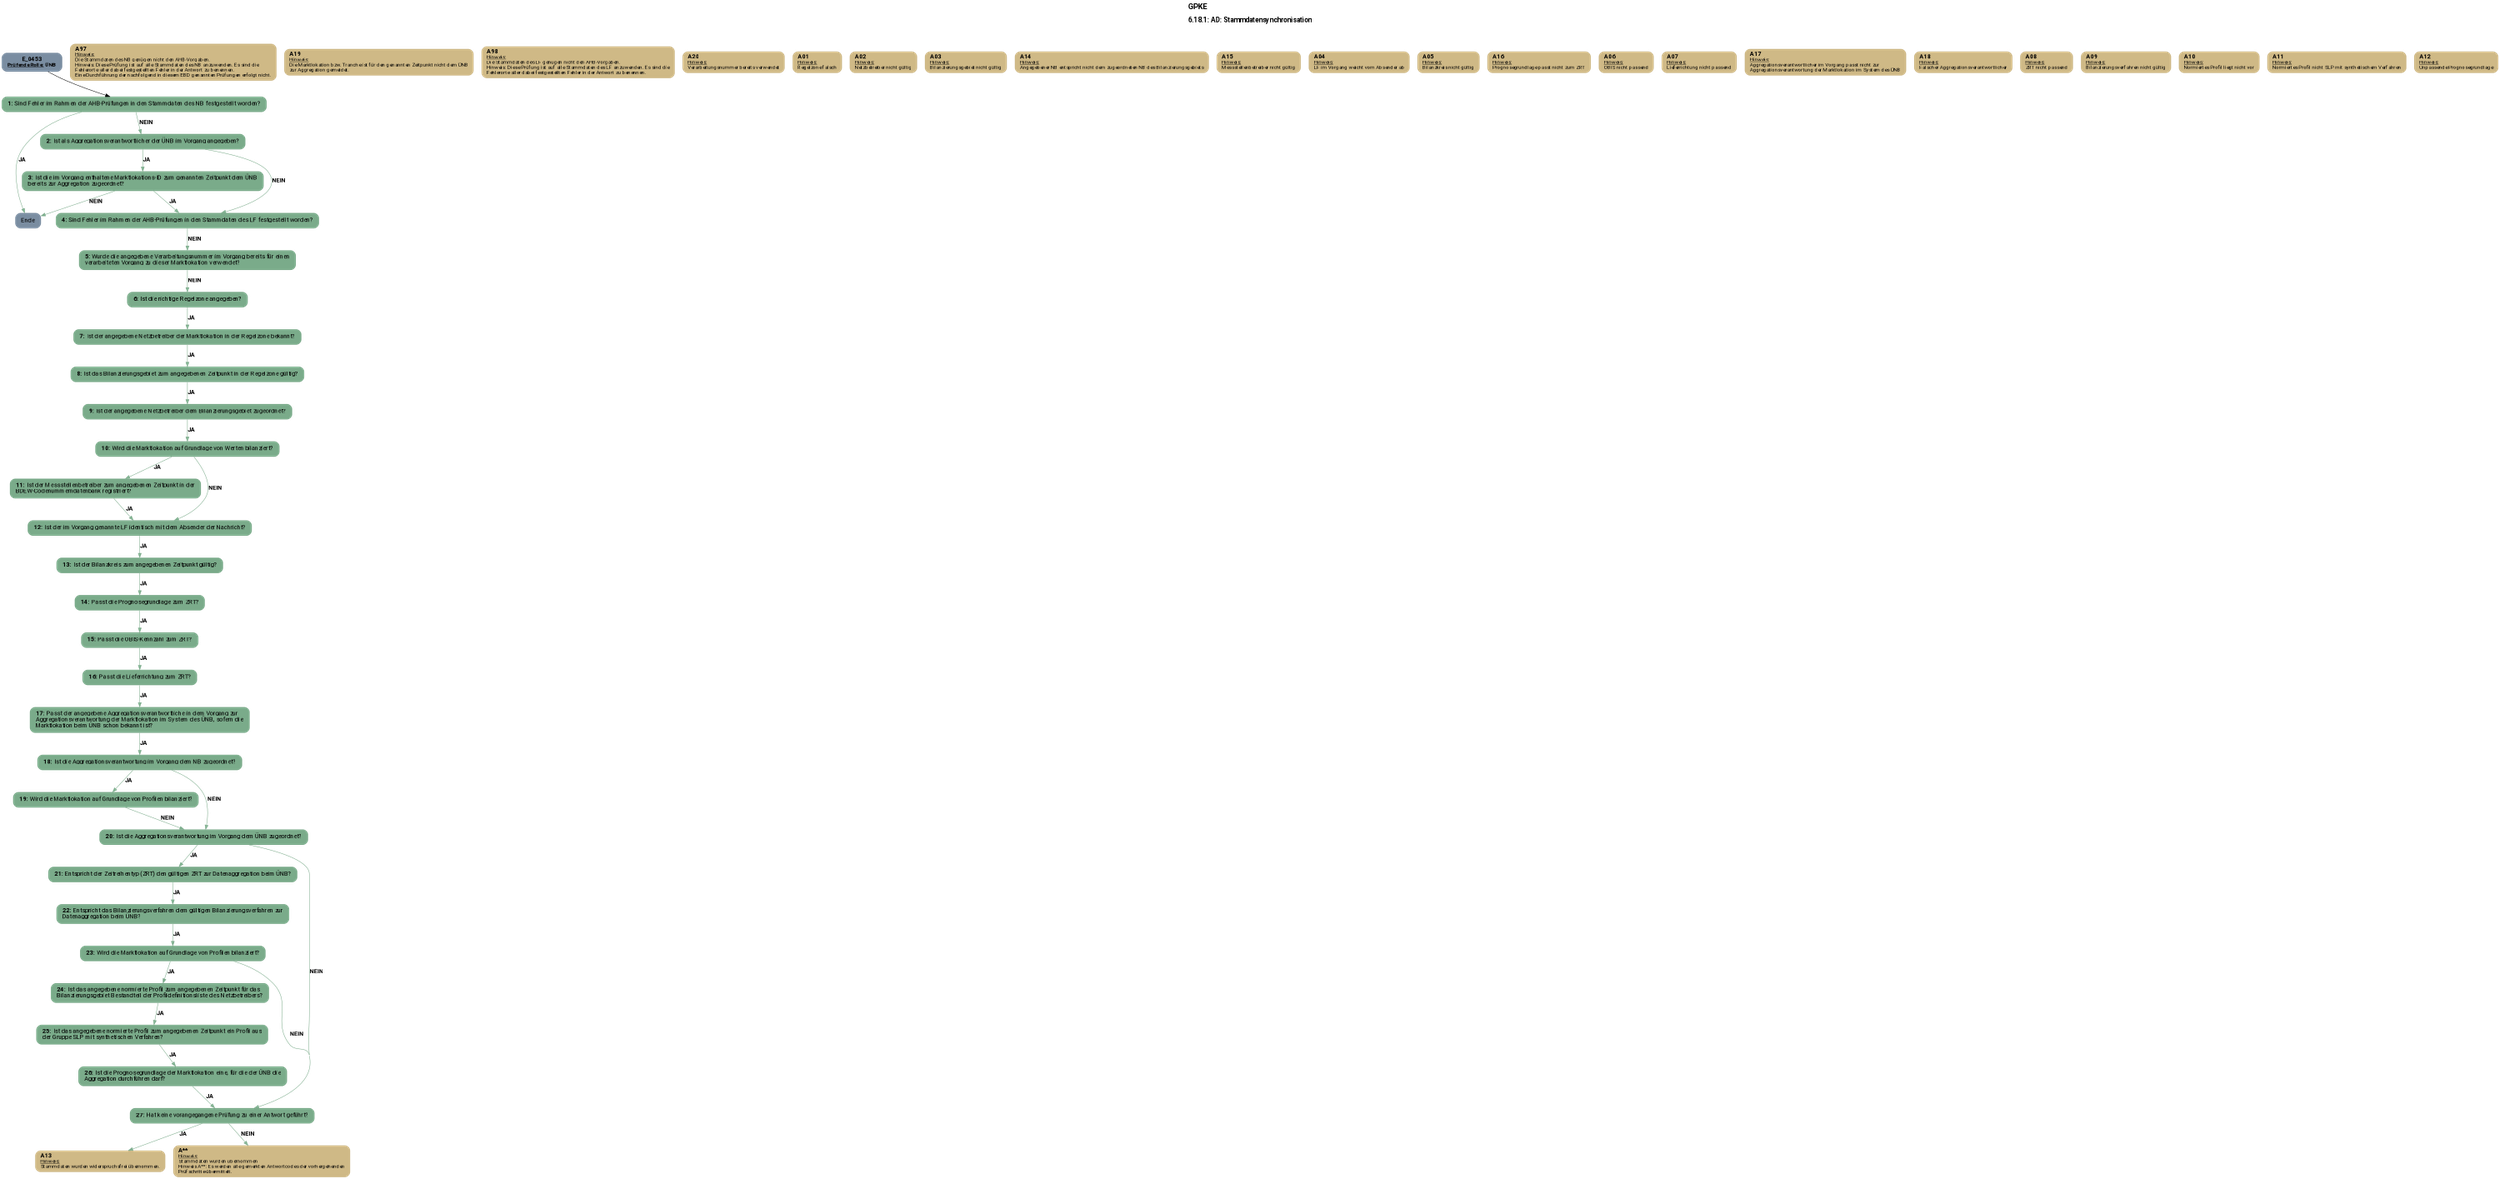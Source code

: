 digraph D {
    labelloc="t";
    label=<<B><FONT POINT-SIZE="18">GPKE</FONT></B><BR align="left"/><BR/><B><FONT POINT-SIZE="16">6.18.1: AD: Stammdatensynchronisation</FONT></B><BR align="left"/><BR/><BR/><BR/>>;
    ratio="compress";
    concentrate=true;
    pack=true;
    rankdir=TB;
    packmode="array";
    size="20,20";
    "Start" [margin="0.2,0.12", shape=box, style="filled,rounded", penwidth=0.0, fillcolor="#7a8da1", label=<<B>E_0453</B><BR align="center"/><FONT point-size="12"><B><U>Prüfende Rolle:</U> ÜNB</B></FONT><BR align="center"/>>, fontname="Roboto, sans-serif"];
    "1" [margin="0.2,0.12", shape=box, style="filled,rounded", penwidth=0.0, fillcolor="#7aab8a", label=<<B>1: </B>Sind Fehler im Rahmen der AHB-Prüfungen in den Stammdaten des NB festgestellt worden?<BR align="left"/>>, fontname="Roboto, sans-serif"];
    "A97" [margin="0.17,0.08", shape=box, style="filled,rounded", penwidth=0.0, fillcolor="#cfb986", label=<<B>A97</B><BR align="left"/><FONT point-size="12"><U>Hinweis:</U><BR align="left"/>Die Stammdaten des NB genügen nicht den AHB-Vorgaben.<BR align="left"/>Hinweis: Diese Prüfung ist auf alle Stammdaten des NB anzuwenden. Es sind die<BR align="left"/>Fehlerorte aller dabei festgestellten Fehler in der Antwort zu benennen.<BR align="left"/>Eine Durchführung der nachfolgend in diesem EBD genannten Prüfungen erfolgt nicht.<BR align="left"/></FONT>>, fontname="Roboto, sans-serif"];
    "Ende" [margin="0.2,0.12", shape=box, style="filled,rounded", penwidth=0.0, fillcolor="#7a8da1", label="Ende", fontname="Roboto, sans-serif"];
    "2" [margin="0.2,0.12", shape=box, style="filled,rounded", penwidth=0.0, fillcolor="#7aab8a", label=<<B>2: </B>Ist als Aggregationsverantwortlicher der ÜNB im Vorgang angegeben?<BR align="left"/>>, fontname="Roboto, sans-serif"];
    "3" [margin="0.2,0.12", shape=box, style="filled,rounded", penwidth=0.0, fillcolor="#7aab8a", label=<<B>3: </B>Ist die im Vorgang enthaltene Marktlokations-ID zum genannten Zeitpunkt dem ÜNB<BR align="left"/>bereits zur Aggregation zugeordnet?<BR align="left"/>>, fontname="Roboto, sans-serif"];
    "A19" [margin="0.17,0.08", shape=box, style="filled,rounded", penwidth=0.0, fillcolor="#cfb986", label=<<B>A19</B><BR align="left"/><FONT point-size="12"><U>Hinweis:</U><BR align="left"/>Die Marktlokation bzw. Tranche ist für den genannten Zeitpunkt nicht dem ÜNB<BR align="left"/>zur Aggregation gemeldet.<BR align="left"/></FONT>>, fontname="Roboto, sans-serif"];
    "4" [margin="0.2,0.12", shape=box, style="filled,rounded", penwidth=0.0, fillcolor="#7aab8a", label=<<B>4: </B>Sind Fehler im Rahmen der AHB-Prüfungen in den Stammdaten des LF festgestellt worden?<BR align="left"/>>, fontname="Roboto, sans-serif"];
    "A98" [margin="0.17,0.08", shape=box, style="filled,rounded", penwidth=0.0, fillcolor="#cfb986", label=<<B>A98</B><BR align="left"/><FONT point-size="12"><U>Hinweis:</U><BR align="left"/>Die Stammdaten des LF genügen nicht den AHB-Vorgaben.<BR align="left"/>Hinweis: Diese Prüfung ist auf alle Stammdaten des LF anzuwenden. Es sind die<BR align="left"/>Fehlerorte aller dabei festgestellten Fehler in der Antwort zu benennen.<BR align="left"/></FONT>>, fontname="Roboto, sans-serif"];
    "5" [margin="0.2,0.12", shape=box, style="filled,rounded", penwidth=0.0, fillcolor="#7aab8a", label=<<B>5: </B>Wurde die angegebene Verarbeitungsnummer im Vorgang bereits für einen<BR align="left"/>verarbeiteten Vorgang zu dieser Marktlokation verwendet?<BR align="left"/>>, fontname="Roboto, sans-serif"];
    "A20" [margin="0.17,0.08", shape=box, style="filled,rounded", penwidth=0.0, fillcolor="#cfb986", label=<<B>A20</B><BR align="left"/><FONT point-size="12"><U>Hinweis:</U><BR align="left"/>Verarbeitungsnummer bereits verwendet<BR align="left"/></FONT>>, fontname="Roboto, sans-serif"];
    "6" [margin="0.2,0.12", shape=box, style="filled,rounded", penwidth=0.0, fillcolor="#7aab8a", label=<<B>6: </B>Ist die richtige Regelzone angegeben?<BR align="left"/>>, fontname="Roboto, sans-serif"];
    "A01" [margin="0.17,0.08", shape=box, style="filled,rounded", penwidth=0.0, fillcolor="#cfb986", label=<<B>A01</B><BR align="left"/><FONT point-size="12"><U>Hinweis:</U><BR align="left"/>Regelzone falsch<BR align="left"/></FONT>>, fontname="Roboto, sans-serif"];
    "7" [margin="0.2,0.12", shape=box, style="filled,rounded", penwidth=0.0, fillcolor="#7aab8a", label=<<B>7: </B>Ist der angegebene Netzbetreiber der Marktlokation in der Regelzone bekannt?<BR align="left"/>>, fontname="Roboto, sans-serif"];
    "A02" [margin="0.17,0.08", shape=box, style="filled,rounded", penwidth=0.0, fillcolor="#cfb986", label=<<B>A02</B><BR align="left"/><FONT point-size="12"><U>Hinweis:</U><BR align="left"/>Netzbetreiber nicht gültig<BR align="left"/></FONT>>, fontname="Roboto, sans-serif"];
    "8" [margin="0.2,0.12", shape=box, style="filled,rounded", penwidth=0.0, fillcolor="#7aab8a", label=<<B>8: </B>Ist das Bilanzierungsgebiet zum angegebenen Zeitpunkt in der Regelzone gültig?<BR align="left"/>>, fontname="Roboto, sans-serif"];
    "A03" [margin="0.17,0.08", shape=box, style="filled,rounded", penwidth=0.0, fillcolor="#cfb986", label=<<B>A03</B><BR align="left"/><FONT point-size="12"><U>Hinweis:</U><BR align="left"/>Bilanzierungsgebiet nicht gültig<BR align="left"/></FONT>>, fontname="Roboto, sans-serif"];
    "9" [margin="0.2,0.12", shape=box, style="filled,rounded", penwidth=0.0, fillcolor="#7aab8a", label=<<B>9: </B>Ist der angegebene Netzbetreiber dem Bilanzierungsgebiet zugeordnet?<BR align="left"/>>, fontname="Roboto, sans-serif"];
    "A14" [margin="0.17,0.08", shape=box, style="filled,rounded", penwidth=0.0, fillcolor="#cfb986", label=<<B>A14</B><BR align="left"/><FONT point-size="12"><U>Hinweis:</U><BR align="left"/>Angegebener NB entspricht nicht dem zugeordneten NB des Bilanzierungsgebiets<BR align="left"/></FONT>>, fontname="Roboto, sans-serif"];
    "10" [margin="0.2,0.12", shape=box, style="filled,rounded", penwidth=0.0, fillcolor="#7aab8a", label=<<B>10: </B>Wird die Marktlokation auf Grundlage von Werten bilanziert?<BR align="left"/>>, fontname="Roboto, sans-serif"];
    "11" [margin="0.2,0.12", shape=box, style="filled,rounded", penwidth=0.0, fillcolor="#7aab8a", label=<<B>11: </B>Ist der Messstellenbetreiber zum angegebenen Zeitpunkt in der<BR align="left"/>BDEW-Codenummerndatenbank registriert?<BR align="left"/>>, fontname="Roboto, sans-serif"];
    "A15" [margin="0.17,0.08", shape=box, style="filled,rounded", penwidth=0.0, fillcolor="#cfb986", label=<<B>A15</B><BR align="left"/><FONT point-size="12"><U>Hinweis:</U><BR align="left"/>Messstellenbetreiber nicht gültig<BR align="left"/></FONT>>, fontname="Roboto, sans-serif"];
    "12" [margin="0.2,0.12", shape=box, style="filled,rounded", penwidth=0.0, fillcolor="#7aab8a", label=<<B>12: </B>Ist der im Vorgang genannte LF identisch mit dem Absender der Nachricht?<BR align="left"/>>, fontname="Roboto, sans-serif"];
    "A04" [margin="0.17,0.08", shape=box, style="filled,rounded", penwidth=0.0, fillcolor="#cfb986", label=<<B>A04</B><BR align="left"/><FONT point-size="12"><U>Hinweis:</U><BR align="left"/>LF im Vorgang weicht vom Absender ab<BR align="left"/></FONT>>, fontname="Roboto, sans-serif"];
    "13" [margin="0.2,0.12", shape=box, style="filled,rounded", penwidth=0.0, fillcolor="#7aab8a", label=<<B>13: </B>Ist der Bilanzkreis zum angegebenen Zeitpunkt gültig?<BR align="left"/>>, fontname="Roboto, sans-serif"];
    "A05" [margin="0.17,0.08", shape=box, style="filled,rounded", penwidth=0.0, fillcolor="#cfb986", label=<<B>A05</B><BR align="left"/><FONT point-size="12"><U>Hinweis:</U><BR align="left"/>Bilanzkreis nicht gültig<BR align="left"/></FONT>>, fontname="Roboto, sans-serif"];
    "14" [margin="0.2,0.12", shape=box, style="filled,rounded", penwidth=0.0, fillcolor="#7aab8a", label=<<B>14: </B>Passt die Prognosegrundlage zum ZRT?<BR align="left"/>>, fontname="Roboto, sans-serif"];
    "A16" [margin="0.17,0.08", shape=box, style="filled,rounded", penwidth=0.0, fillcolor="#cfb986", label=<<B>A16</B><BR align="left"/><FONT point-size="12"><U>Hinweis:</U><BR align="left"/>Prognosegrundlage passt nicht zum ZRT<BR align="left"/></FONT>>, fontname="Roboto, sans-serif"];
    "15" [margin="0.2,0.12", shape=box, style="filled,rounded", penwidth=0.0, fillcolor="#7aab8a", label=<<B>15: </B>Passt die OBIS-Kennzahl zum ZRT?<BR align="left"/>>, fontname="Roboto, sans-serif"];
    "A06" [margin="0.17,0.08", shape=box, style="filled,rounded", penwidth=0.0, fillcolor="#cfb986", label=<<B>A06</B><BR align="left"/><FONT point-size="12"><U>Hinweis:</U><BR align="left"/>OBIS nicht passend<BR align="left"/></FONT>>, fontname="Roboto, sans-serif"];
    "16" [margin="0.2,0.12", shape=box, style="filled,rounded", penwidth=0.0, fillcolor="#7aab8a", label=<<B>16: </B>Passt die Lieferrichtung zum ZRT?<BR align="left"/>>, fontname="Roboto, sans-serif"];
    "A07" [margin="0.17,0.08", shape=box, style="filled,rounded", penwidth=0.0, fillcolor="#cfb986", label=<<B>A07</B><BR align="left"/><FONT point-size="12"><U>Hinweis:</U><BR align="left"/>Lieferrichtung nicht passend<BR align="left"/></FONT>>, fontname="Roboto, sans-serif"];
    "17" [margin="0.2,0.12", shape=box, style="filled,rounded", penwidth=0.0, fillcolor="#7aab8a", label=<<B>17: </B>Passt der angegebene Aggregationsverantwortliche in dem Vorgang zur<BR align="left"/>Aggregationsverantwortung der Marktlokation im System des ÜNB, sofern die<BR align="left"/>Marktlokation beim ÜNB schon bekannt ist?<BR align="left"/>>, fontname="Roboto, sans-serif"];
    "A17" [margin="0.17,0.08", shape=box, style="filled,rounded", penwidth=0.0, fillcolor="#cfb986", label=<<B>A17</B><BR align="left"/><FONT point-size="12"><U>Hinweis:</U><BR align="left"/>Aggregationsverantwortlicher im Vorgang passt nicht zur<BR align="left"/>Aggregationsverantwortung der Marktlokation im System des ÜNB<BR align="left"/></FONT>>, fontname="Roboto, sans-serif"];
    "18" [margin="0.2,0.12", shape=box, style="filled,rounded", penwidth=0.0, fillcolor="#7aab8a", label=<<B>18: </B>Ist die Aggregationsverantwortung im Vorgang dem NB zugeordnet?<BR align="left"/>>, fontname="Roboto, sans-serif"];
    "19" [margin="0.2,0.12", shape=box, style="filled,rounded", penwidth=0.0, fillcolor="#7aab8a", label=<<B>19: </B>Wird die Marktlokation auf Grundlage von Profilen bilanziert?<BR align="left"/>>, fontname="Roboto, sans-serif"];
    "A18" [margin="0.17,0.08", shape=box, style="filled,rounded", penwidth=0.0, fillcolor="#cfb986", label=<<B>A18</B><BR align="left"/><FONT point-size="12"><U>Hinweis:</U><BR align="left"/>Falscher Aggregationsverantwortlicher<BR align="left"/></FONT>>, fontname="Roboto, sans-serif"];
    "20" [margin="0.2,0.12", shape=box, style="filled,rounded", penwidth=0.0, fillcolor="#7aab8a", label=<<B>20: </B>Ist die Aggregationsverantwortung im Vorgang dem ÜNB zugeordnet?<BR align="left"/>>, fontname="Roboto, sans-serif"];
    "21" [margin="0.2,0.12", shape=box, style="filled,rounded", penwidth=0.0, fillcolor="#7aab8a", label=<<B>21: </B>Entspricht der Zeitreihentyp (ZRT) den gültigen ZRT zur Datenaggregation beim ÜNB?<BR align="left"/>>, fontname="Roboto, sans-serif"];
    "A08" [margin="0.17,0.08", shape=box, style="filled,rounded", penwidth=0.0, fillcolor="#cfb986", label=<<B>A08</B><BR align="left"/><FONT point-size="12"><U>Hinweis:</U><BR align="left"/>ZRT nicht passend<BR align="left"/></FONT>>, fontname="Roboto, sans-serif"];
    "22" [margin="0.2,0.12", shape=box, style="filled,rounded", penwidth=0.0, fillcolor="#7aab8a", label=<<B>22: </B>Entspricht das Bilanzierungsverfahren dem gültigen Bilanzierungsverfahren zur<BR align="left"/>Datenaggregation beim ÜNB?<BR align="left"/>>, fontname="Roboto, sans-serif"];
    "A09" [margin="0.17,0.08", shape=box, style="filled,rounded", penwidth=0.0, fillcolor="#cfb986", label=<<B>A09</B><BR align="left"/><FONT point-size="12"><U>Hinweis:</U><BR align="left"/>Bilanzierungsverfahren nicht gültig<BR align="left"/></FONT>>, fontname="Roboto, sans-serif"];
    "23" [margin="0.2,0.12", shape=box, style="filled,rounded", penwidth=0.0, fillcolor="#7aab8a", label=<<B>23: </B>Wird die Marktlokation auf Grundlage von Profilen bilanziert?<BR align="left"/>>, fontname="Roboto, sans-serif"];
    "24" [margin="0.2,0.12", shape=box, style="filled,rounded", penwidth=0.0, fillcolor="#7aab8a", label=<<B>24: </B>Ist das angegebene normierte Profil zum angegebenen Zeitpunkt für das<BR align="left"/>Bilanzierungsgebiet Bestandteil der Profildefinitionsliste des Netzbetreibers?<BR align="left"/>>, fontname="Roboto, sans-serif"];
    "A10" [margin="0.17,0.08", shape=box, style="filled,rounded", penwidth=0.0, fillcolor="#cfb986", label=<<B>A10</B><BR align="left"/><FONT point-size="12"><U>Hinweis:</U><BR align="left"/>Normiertes Profil liegt nicht vor<BR align="left"/></FONT>>, fontname="Roboto, sans-serif"];
    "25" [margin="0.2,0.12", shape=box, style="filled,rounded", penwidth=0.0, fillcolor="#7aab8a", label=<<B>25: </B>Ist das angegebene normierte Profil zum angegebenen Zeitpunkt ein Profil aus<BR align="left"/>der Gruppe SLP mit synthetischen Verfahren?<BR align="left"/>>, fontname="Roboto, sans-serif"];
    "A11" [margin="0.17,0.08", shape=box, style="filled,rounded", penwidth=0.0, fillcolor="#cfb986", label=<<B>A11</B><BR align="left"/><FONT point-size="12"><U>Hinweis:</U><BR align="left"/>Normiertes Profil nicht SLP mit synthetischem Verfahren<BR align="left"/></FONT>>, fontname="Roboto, sans-serif"];
    "26" [margin="0.2,0.12", shape=box, style="filled,rounded", penwidth=0.0, fillcolor="#7aab8a", label=<<B>26: </B>Ist die Prognosegrundlage der Marktlokation eine, für die der ÜNB die<BR align="left"/>Aggregation durchführen darf?<BR align="left"/>>, fontname="Roboto, sans-serif"];
    "A12" [margin="0.17,0.08", shape=box, style="filled,rounded", penwidth=0.0, fillcolor="#cfb986", label=<<B>A12</B><BR align="left"/><FONT point-size="12"><U>Hinweis:</U><BR align="left"/>Unpassende Prognosegrundlage<BR align="left"/></FONT>>, fontname="Roboto, sans-serif"];
    "27" [margin="0.2,0.12", shape=box, style="filled,rounded", penwidth=0.0, fillcolor="#7aab8a", label=<<B>27: </B>Hat keine vorangegangene Prüfung zu einer Antwort geführt?<BR align="left"/>>, fontname="Roboto, sans-serif"];
    "A13" [margin="0.17,0.08", shape=box, style="filled,rounded", penwidth=0.0, fillcolor="#cfb986", label=<<B>A13</B><BR align="left"/><FONT point-size="12"><U>Hinweis:</U><BR align="left"/>Stammdaten wurden widerspruchsfrei übernommen.<BR align="left"/></FONT>>, fontname="Roboto, sans-serif"];
    "A**" [margin="0.17,0.08", shape=box, style="filled,rounded", penwidth=0.0, fillcolor="#cfb986", label=<<B>A**</B><BR align="left"/><FONT point-size="12"><U>Hinweis:</U><BR align="left"/>Stammdaten wurden übernommen<BR align="left"/>Hinweis A**: Es werden alle gemerkten Antwortcodes der vorhergehenden<BR align="left"/>Prüfschritte übermittelt.<BR align="left"/></FONT>>, fontname="Roboto, sans-serif"];

    "Start" -> "1";
    "1" -> "Ende" [label=<<B>JA</B>>, color="#7aab8a", fontname="Roboto, sans-serif"];
    "1" -> "2" [label=<<B>NEIN</B>>, color="#7aab8a", fontname="Roboto, sans-serif"];
    "2" -> "3" [label=<<B>JA</B>>, color="#7aab8a", fontname="Roboto, sans-serif"];
    "2" -> "4" [label=<<B>NEIN</B>>, color="#7aab8a", fontname="Roboto, sans-serif"];
    "3" -> "Ende" [label=<<B>NEIN</B>>, color="#7aab8a", fontname="Roboto, sans-serif"];
    "3" -> "4" [label=<<B>JA</B>>, color="#7aab8a", fontname="Roboto, sans-serif"];
    "4" -> "5" [label=<<B>NEIN</B>>, color="#7aab8a", fontname="Roboto, sans-serif"];
    "5" -> "6" [label=<<B>NEIN</B>>, color="#7aab8a", fontname="Roboto, sans-serif"];
    "6" -> "7" [label=<<B>JA</B>>, color="#7aab8a", fontname="Roboto, sans-serif"];
    "7" -> "8" [label=<<B>JA</B>>, color="#7aab8a", fontname="Roboto, sans-serif"];
    "8" -> "9" [label=<<B>JA</B>>, color="#7aab8a", fontname="Roboto, sans-serif"];
    "9" -> "10" [label=<<B>JA</B>>, color="#7aab8a", fontname="Roboto, sans-serif"];
    "10" -> "11" [label=<<B>JA</B>>, color="#7aab8a", fontname="Roboto, sans-serif"];
    "10" -> "12" [label=<<B>NEIN</B>>, color="#7aab8a", fontname="Roboto, sans-serif"];
    "11" -> "12" [label=<<B>JA</B>>, color="#7aab8a", fontname="Roboto, sans-serif"];
    "12" -> "13" [label=<<B>JA</B>>, color="#7aab8a", fontname="Roboto, sans-serif"];
    "13" -> "14" [label=<<B>JA</B>>, color="#7aab8a", fontname="Roboto, sans-serif"];
    "14" -> "15" [label=<<B>JA</B>>, color="#7aab8a", fontname="Roboto, sans-serif"];
    "15" -> "16" [label=<<B>JA</B>>, color="#7aab8a", fontname="Roboto, sans-serif"];
    "16" -> "17" [label=<<B>JA</B>>, color="#7aab8a", fontname="Roboto, sans-serif"];
    "17" -> "18" [label=<<B>JA</B>>, color="#7aab8a", fontname="Roboto, sans-serif"];
    "18" -> "19" [label=<<B>JA</B>>, color="#7aab8a", fontname="Roboto, sans-serif"];
    "18" -> "20" [label=<<B>NEIN</B>>, color="#7aab8a", fontname="Roboto, sans-serif"];
    "19" -> "20" [label=<<B>NEIN</B>>, color="#7aab8a", fontname="Roboto, sans-serif"];
    "20" -> "21" [label=<<B>JA</B>>, color="#7aab8a", fontname="Roboto, sans-serif"];
    "20" -> "27" [label=<<B>NEIN</B>>, color="#7aab8a", fontname="Roboto, sans-serif"];
    "21" -> "22" [label=<<B>JA</B>>, color="#7aab8a", fontname="Roboto, sans-serif"];
    "22" -> "23" [label=<<B>JA</B>>, color="#7aab8a", fontname="Roboto, sans-serif"];
    "23" -> "24" [label=<<B>JA</B>>, color="#7aab8a", fontname="Roboto, sans-serif"];
    "23" -> "27" [label=<<B>NEIN</B>>, color="#7aab8a", fontname="Roboto, sans-serif"];
    "24" -> "25" [label=<<B>JA</B>>, color="#7aab8a", fontname="Roboto, sans-serif"];
    "25" -> "26" [label=<<B>JA</B>>, color="#7aab8a", fontname="Roboto, sans-serif"];
    "26" -> "27" [label=<<B>JA</B>>, color="#7aab8a", fontname="Roboto, sans-serif"];
    "27" -> "A13" [label=<<B>JA</B>>, color="#7aab8a", fontname="Roboto, sans-serif"];
    "27" -> "A**" [label=<<B>NEIN</B>>, color="#7aab8a", fontname="Roboto, sans-serif"];

    bgcolor="transparent";
fontname="Roboto, sans-serif";
}